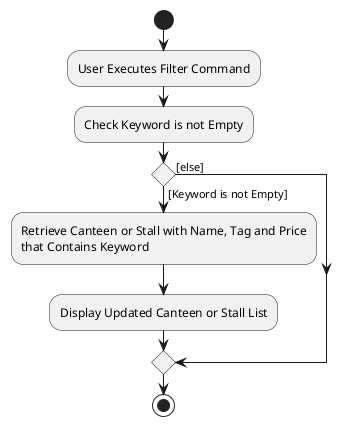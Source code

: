 @startuml
start
:User Executes Filter Command;

'Since the beta syntax does not support placing the condition outside the
'diamond we place it as the true branch instead.


:Check Keyword is not Empty;
if () then ([Keyword is not Empty])
    :Retrieve Canteen or Stall with Name, Tag and Price
    that Contains Keyword;
    :Display Updated Canteen or Stall List;
else ([else])

endif
stop
@enduml